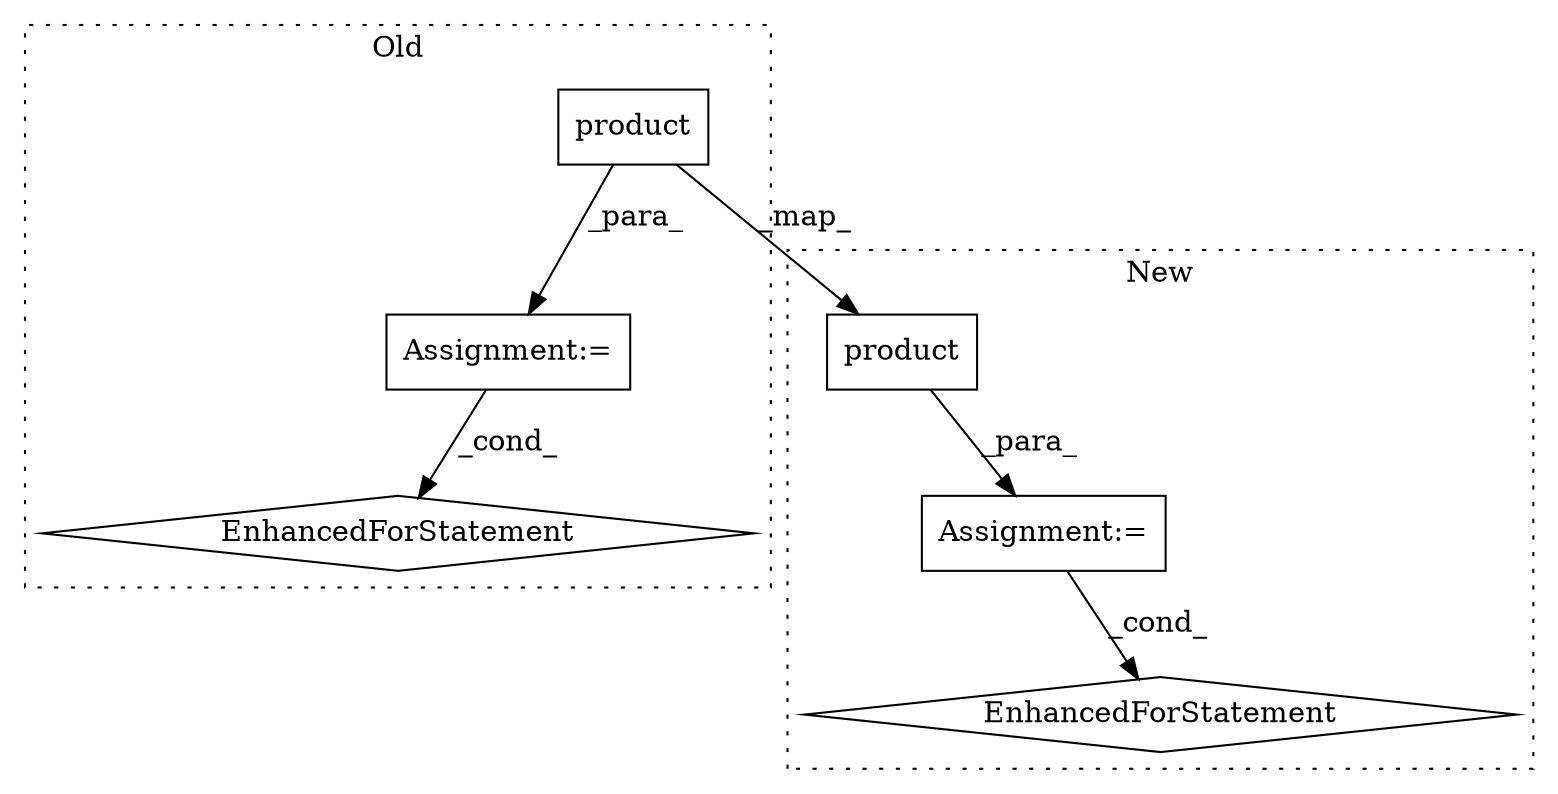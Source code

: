 digraph G {
subgraph cluster0 {
1 [label="product" a="32" s="1619,1698" l="13,2" shape="box"];
4 [label="Assignment:=" a="7" s="1525,1700" l="53,2" shape="box"];
6 [label="EnhancedForStatement" a="70" s="1525,1700" l="53,2" shape="diamond"];
label = "Old";
style="dotted";
}
subgraph cluster1 {
2 [label="product" a="32" s="1604,1678" l="13,2" shape="box"];
3 [label="Assignment:=" a="7" s="1696" l="1" shape="box"];
5 [label="EnhancedForStatement" a="70" s="1739,1818" l="53,2" shape="diamond"];
label = "New";
style="dotted";
}
1 -> 4 [label="_para_"];
1 -> 2 [label="_map_"];
2 -> 3 [label="_para_"];
3 -> 5 [label="_cond_"];
4 -> 6 [label="_cond_"];
}